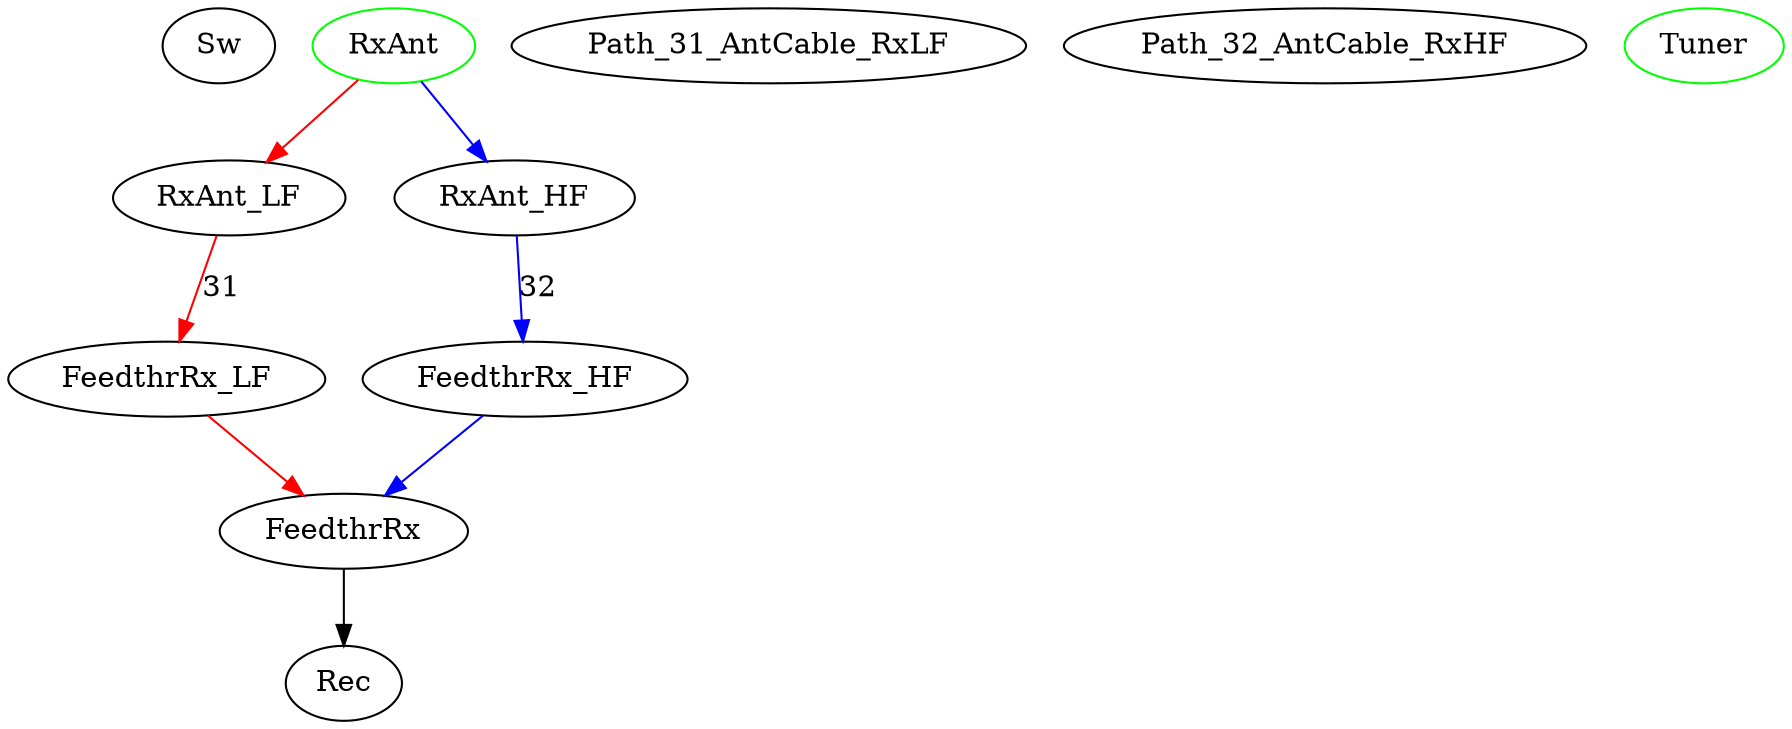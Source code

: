 digraph {
    Sw                          [ini="sw_rc_direct.ini"       condition="f<=18e9"]
    Rec                         [ini="sa_rs_esu.ini"          condition="20<=f<=26.5e9"]
    
    Path_31_AntCable_RxLF       [ini="31-AntCable-RxLF.ini"  condition="10e6<f<=18e9"]
    Path_32_AntCable_RxHF       [ini="32-AntCable-RxHF.ini"  condition="10e6<f<=18e9"]
    
    Tuner                       [ini="mc_teseq_stirrer.ini" color="green"]

    RxAnt_LF                    [ini="ant-rs-hl223.ini" condition="100e6 <=f<=1e9"]
    RxAnt_HF                    [ini="ant-rs-hf907.ini" condition="1e9<f<=18e9"]

    RxAnt [color="green"]
       
    RxAnt -> RxAnt_LF           [condition="f<=1e9" color="red"]
    RxAnt -> RxAnt_HF           [condition="1e9<f<=18e9" color="blue"]
    
    RxAnt_LF -> FeedthrRx_LF     [dev=Path_31_AntCable_RxLF what="S21" condition="f<=1e9" color="red" label="31"]       
    RxAnt_HF -> FeedthrRx_HF     [dev=Path_32_AntCable_RxHF what="S21" condition="1e9<f<=18e9" color="blue" label="32"]     

    FeedthrRx_LF -> FeedthrRx   [condition="f<=1e9" color="red"]       
    FeedthrRx_HF -> FeedthrRx   [condition="1e9<f<=18e9" color="blue"]       
        
    FeedthrRx -> Rec
}
